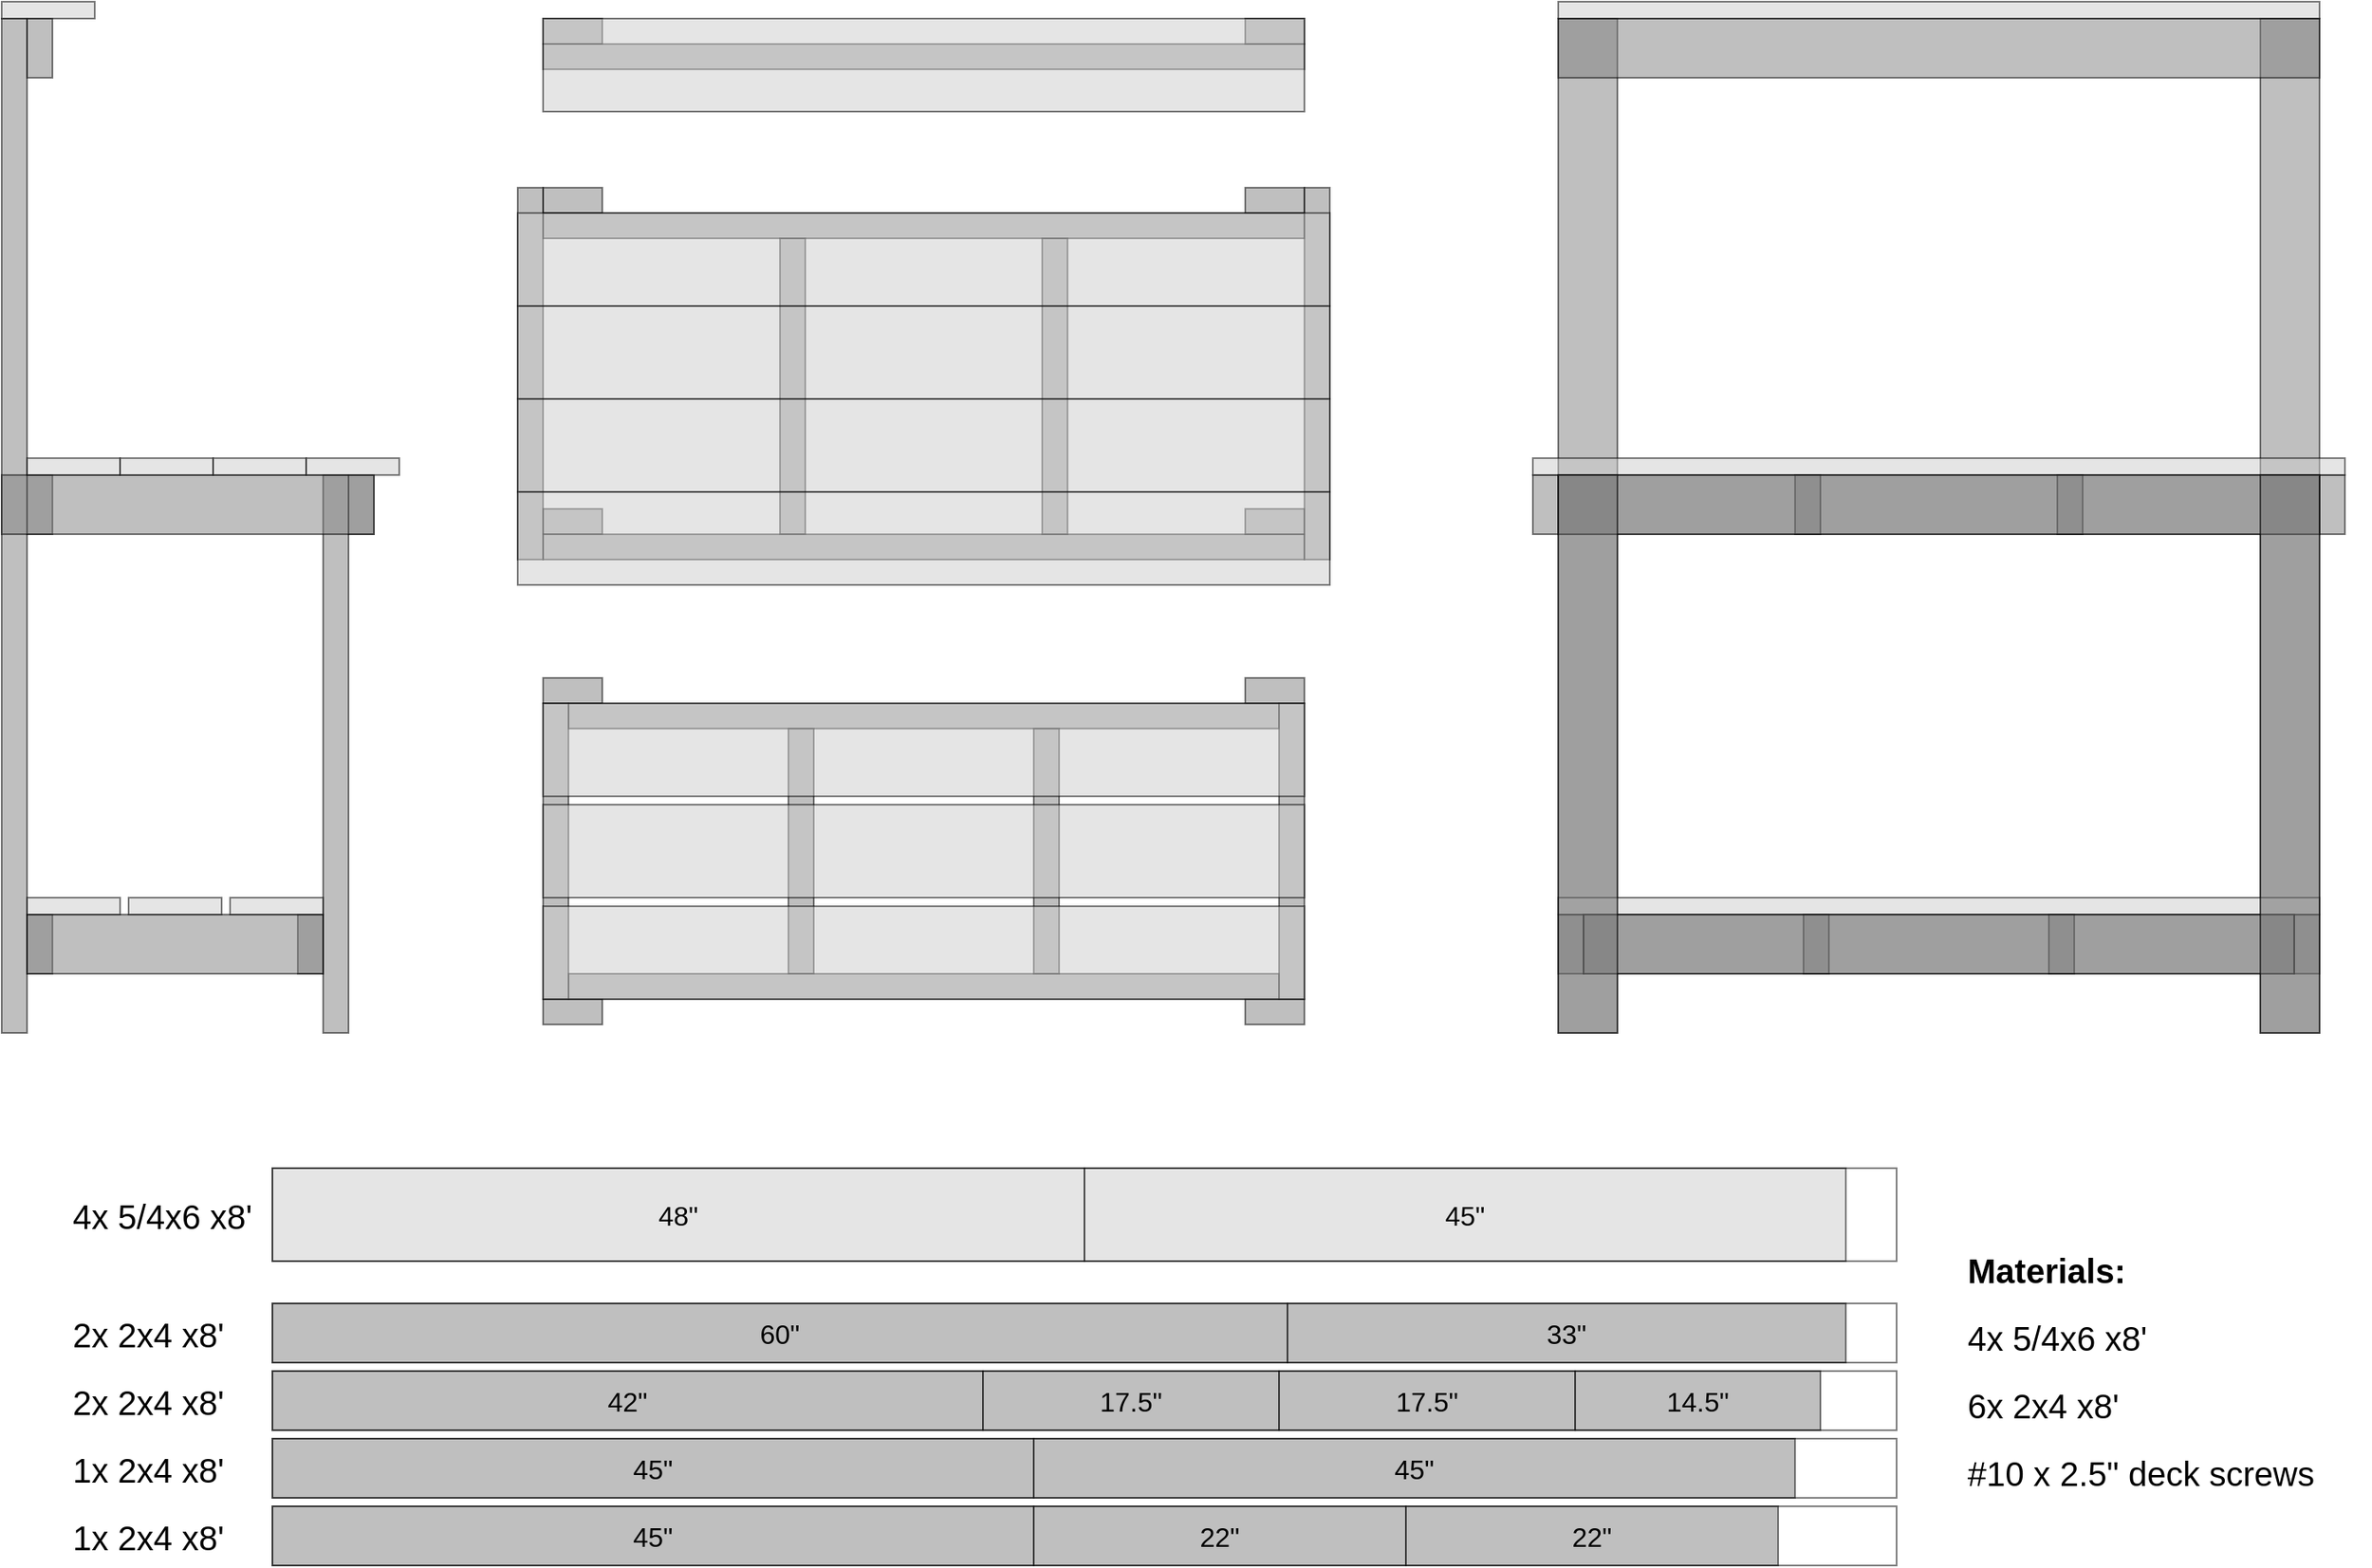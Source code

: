 <mxfile version="13.1.1" type="github">
  <diagram id="kSFpAXY7mbcNbA7Py6dM" name="Page-1">
    <mxGraphModel dx="1549" dy="1044" grid="1" gridSize="5" guides="1" tooltips="1" connect="1" arrows="1" fold="1" page="1" pageScale="1" pageWidth="1700" pageHeight="1100" math="0" shadow="0">
      <root>
        <mxCell id="0" />
        <mxCell id="1" parent="0" />
        <mxCell id="c9UWCFrcOHikl9ARo72L-70" value="" style="rounded=0;whiteSpace=wrap;html=1;opacity=50;fillColor=#808080;" vertex="1" parent="1">
          <mxGeometry x="1495" y="80" width="35" height="600" as="geometry" />
        </mxCell>
        <mxCell id="c9UWCFrcOHikl9ARo72L-54" value="" style="rounded=0;whiteSpace=wrap;html=1;opacity=50;fillColor=#808080;" vertex="1" parent="1">
          <mxGeometry x="1080" y="80" width="35" height="600" as="geometry" />
        </mxCell>
        <mxCell id="c9UWCFrcOHikl9ARo72L-62" value="" style="rounded=0;whiteSpace=wrap;html=1;opacity=50;fillColor=#808080;" vertex="1" parent="1">
          <mxGeometry x="1095" y="610" width="420" height="35" as="geometry" />
        </mxCell>
        <mxCell id="c9UWCFrcOHikl9ARo72L-61" value="" style="rounded=0;whiteSpace=wrap;html=1;opacity=50;fillColor=#808080;" vertex="1" parent="1">
          <mxGeometry x="1080" y="350" width="450" height="35" as="geometry" />
        </mxCell>
        <mxCell id="c9UWCFrcOHikl9ARo72L-1" value="" style="rounded=0;whiteSpace=wrap;html=1;opacity=50;fillColor=#808080;" vertex="1" parent="1">
          <mxGeometry x="160" y="80" width="15" height="600" as="geometry" />
        </mxCell>
        <mxCell id="c9UWCFrcOHikl9ARo72L-2" value="" style="rounded=0;whiteSpace=wrap;html=1;opacity=50;fillColor=#808080;" vertex="1" parent="1">
          <mxGeometry x="350" y="350" width="15" height="330" as="geometry" />
        </mxCell>
        <mxCell id="c9UWCFrcOHikl9ARo72L-3" value="" style="rounded=0;whiteSpace=wrap;html=1;opacity=50;fillColor=#808080;" vertex="1" parent="1">
          <mxGeometry x="175" y="80" width="15" height="35" as="geometry" />
        </mxCell>
        <mxCell id="c9UWCFrcOHikl9ARo72L-4" value="" style="rounded=0;whiteSpace=wrap;html=1;opacity=50;fillColor=#808080;" vertex="1" parent="1">
          <mxGeometry x="365" y="350" width="15" height="35" as="geometry" />
        </mxCell>
        <mxCell id="c9UWCFrcOHikl9ARo72L-5" value="" style="rounded=0;whiteSpace=wrap;html=1;opacity=50;fillColor=#808080;" vertex="1" parent="1">
          <mxGeometry x="175" y="350" width="15" height="35" as="geometry" />
        </mxCell>
        <mxCell id="c9UWCFrcOHikl9ARo72L-6" value="" style="rounded=0;whiteSpace=wrap;html=1;opacity=50;fillColor=#808080;" vertex="1" parent="1">
          <mxGeometry x="175" y="610" width="15" height="35" as="geometry" />
        </mxCell>
        <mxCell id="c9UWCFrcOHikl9ARo72L-7" value="" style="rounded=0;whiteSpace=wrap;html=1;opacity=50;fillColor=#808080;" vertex="1" parent="1">
          <mxGeometry x="335" y="610" width="15" height="35" as="geometry" />
        </mxCell>
        <mxCell id="c9UWCFrcOHikl9ARo72L-8" value="" style="rounded=0;whiteSpace=wrap;html=1;opacity=50;fillColor=#808080;" vertex="1" parent="1">
          <mxGeometry x="160" y="350" width="220" height="35" as="geometry" />
        </mxCell>
        <mxCell id="c9UWCFrcOHikl9ARo72L-9" value="" style="rounded=0;whiteSpace=wrap;html=1;opacity=50;fillColor=#808080;" vertex="1" parent="1">
          <mxGeometry x="175" y="610" width="175" height="35" as="geometry" />
        </mxCell>
        <mxCell id="c9UWCFrcOHikl9ARo72L-10" value="" style="rounded=0;whiteSpace=wrap;html=1;opacity=50;fillColor=#CCCCCC;" vertex="1" parent="1">
          <mxGeometry x="160" y="70" width="55" height="10" as="geometry" />
        </mxCell>
        <mxCell id="c9UWCFrcOHikl9ARo72L-11" value="" style="rounded=0;whiteSpace=wrap;html=1;opacity=50;fillColor=#CCCCCC;" vertex="1" parent="1">
          <mxGeometry x="175" y="340" width="55" height="10" as="geometry" />
        </mxCell>
        <mxCell id="c9UWCFrcOHikl9ARo72L-12" value="" style="rounded=0;whiteSpace=wrap;html=1;opacity=50;fillColor=#CCCCCC;" vertex="1" parent="1">
          <mxGeometry x="230" y="340" width="55" height="10" as="geometry" />
        </mxCell>
        <mxCell id="c9UWCFrcOHikl9ARo72L-13" value="" style="rounded=0;whiteSpace=wrap;html=1;opacity=50;fillColor=#CCCCCC;" vertex="1" parent="1">
          <mxGeometry x="285" y="340" width="55" height="10" as="geometry" />
        </mxCell>
        <mxCell id="c9UWCFrcOHikl9ARo72L-14" value="" style="rounded=0;whiteSpace=wrap;html=1;opacity=50;fillColor=#CCCCCC;" vertex="1" parent="1">
          <mxGeometry x="340" y="340" width="55" height="10" as="geometry" />
        </mxCell>
        <mxCell id="c9UWCFrcOHikl9ARo72L-15" value="" style="rounded=0;whiteSpace=wrap;html=1;opacity=50;fillColor=#CCCCCC;" vertex="1" parent="1">
          <mxGeometry x="175" y="600" width="55" height="10" as="geometry" />
        </mxCell>
        <mxCell id="c9UWCFrcOHikl9ARo72L-16" value="" style="rounded=0;whiteSpace=wrap;html=1;opacity=50;fillColor=#CCCCCC;" vertex="1" parent="1">
          <mxGeometry x="235" y="600" width="55" height="10" as="geometry" />
        </mxCell>
        <mxCell id="c9UWCFrcOHikl9ARo72L-17" value="" style="rounded=0;whiteSpace=wrap;html=1;opacity=50;fillColor=#CCCCCC;" vertex="1" parent="1">
          <mxGeometry x="295" y="600" width="55" height="10" as="geometry" />
        </mxCell>
        <mxCell id="c9UWCFrcOHikl9ARo72L-20" value="" style="rounded=0;whiteSpace=wrap;html=1;opacity=50;fillColor=#808080;" vertex="1" parent="1">
          <mxGeometry x="480" y="80" width="35" height="15" as="geometry" />
        </mxCell>
        <mxCell id="c9UWCFrcOHikl9ARo72L-21" value="" style="rounded=0;whiteSpace=wrap;html=1;opacity=50;fillColor=#808080;" vertex="1" parent="1">
          <mxGeometry x="480" y="95" width="450" height="15" as="geometry" />
        </mxCell>
        <mxCell id="c9UWCFrcOHikl9ARo72L-22" value="" style="rounded=0;whiteSpace=wrap;html=1;opacity=50;fillColor=#808080;" vertex="1" parent="1">
          <mxGeometry x="895" y="80" width="35" height="15" as="geometry" />
        </mxCell>
        <mxCell id="c9UWCFrcOHikl9ARo72L-24" value="" style="rounded=0;whiteSpace=wrap;html=1;opacity=50;fillColor=#808080;" vertex="1" parent="1">
          <mxGeometry x="480" y="180" width="35" height="15" as="geometry" />
        </mxCell>
        <mxCell id="c9UWCFrcOHikl9ARo72L-25" value="" style="rounded=0;whiteSpace=wrap;html=1;opacity=50;fillColor=#808080;" vertex="1" parent="1">
          <mxGeometry x="480" y="195" width="450" height="15" as="geometry" />
        </mxCell>
        <mxCell id="c9UWCFrcOHikl9ARo72L-26" value="" style="rounded=0;whiteSpace=wrap;html=1;opacity=50;fillColor=#808080;" vertex="1" parent="1">
          <mxGeometry x="895" y="180" width="35" height="15" as="geometry" />
        </mxCell>
        <mxCell id="c9UWCFrcOHikl9ARo72L-28" value="" style="rounded=0;whiteSpace=wrap;html=1;opacity=50;fillColor=#808080;" vertex="1" parent="1">
          <mxGeometry x="620" y="210" width="15" height="175" as="geometry" />
        </mxCell>
        <mxCell id="c9UWCFrcOHikl9ARo72L-29" value="" style="rounded=0;whiteSpace=wrap;html=1;opacity=50;fillColor=#808080;" vertex="1" parent="1">
          <mxGeometry x="480" y="370" width="35" height="15" as="geometry" />
        </mxCell>
        <mxCell id="c9UWCFrcOHikl9ARo72L-30" value="" style="rounded=0;whiteSpace=wrap;html=1;opacity=50;fillColor=#808080;" vertex="1" parent="1">
          <mxGeometry x="480" y="385" width="450" height="15" as="geometry" />
        </mxCell>
        <mxCell id="c9UWCFrcOHikl9ARo72L-31" value="" style="rounded=0;whiteSpace=wrap;html=1;opacity=50;fillColor=#808080;" vertex="1" parent="1">
          <mxGeometry x="895" y="370" width="35" height="15" as="geometry" />
        </mxCell>
        <mxCell id="c9UWCFrcOHikl9ARo72L-32" value="" style="rounded=0;whiteSpace=wrap;html=1;opacity=50;fillColor=#808080;" vertex="1" parent="1">
          <mxGeometry x="465" y="180" width="15" height="220" as="geometry" />
        </mxCell>
        <mxCell id="c9UWCFrcOHikl9ARo72L-33" value="" style="rounded=0;whiteSpace=wrap;html=1;opacity=50;fillColor=#808080;" vertex="1" parent="1">
          <mxGeometry x="930" y="180" width="15" height="220" as="geometry" />
        </mxCell>
        <mxCell id="c9UWCFrcOHikl9ARo72L-34" value="" style="rounded=0;whiteSpace=wrap;html=1;opacity=50;fillColor=#808080;" vertex="1" parent="1">
          <mxGeometry x="775" y="210" width="15" height="175" as="geometry" />
        </mxCell>
        <mxCell id="c9UWCFrcOHikl9ARo72L-35" value="" style="rounded=0;whiteSpace=wrap;html=1;opacity=50;fillColor=#808080;" vertex="1" parent="1">
          <mxGeometry x="480" y="470" width="35" height="15" as="geometry" />
        </mxCell>
        <mxCell id="c9UWCFrcOHikl9ARo72L-36" value="" style="rounded=0;whiteSpace=wrap;html=1;opacity=50;fillColor=#808080;" vertex="1" parent="1">
          <mxGeometry x="495" y="485" width="420" height="15" as="geometry" />
        </mxCell>
        <mxCell id="c9UWCFrcOHikl9ARo72L-37" value="" style="rounded=0;whiteSpace=wrap;html=1;opacity=50;fillColor=#808080;" vertex="1" parent="1">
          <mxGeometry x="895" y="470" width="35" height="15" as="geometry" />
        </mxCell>
        <mxCell id="c9UWCFrcOHikl9ARo72L-39" value="" style="rounded=0;whiteSpace=wrap;html=1;opacity=50;fillColor=#808080;" vertex="1" parent="1">
          <mxGeometry x="625" y="500" width="15" height="145" as="geometry" />
        </mxCell>
        <mxCell id="c9UWCFrcOHikl9ARo72L-40" value="" style="rounded=0;whiteSpace=wrap;html=1;opacity=50;fillColor=#808080;" vertex="1" parent="1">
          <mxGeometry x="480" y="660" width="35" height="15" as="geometry" />
        </mxCell>
        <mxCell id="c9UWCFrcOHikl9ARo72L-41" value="" style="rounded=0;whiteSpace=wrap;html=1;opacity=50;fillColor=#808080;" vertex="1" parent="1">
          <mxGeometry x="495" y="645" width="420" height="15" as="geometry" />
        </mxCell>
        <mxCell id="c9UWCFrcOHikl9ARo72L-42" value="" style="rounded=0;whiteSpace=wrap;html=1;opacity=50;fillColor=#808080;" vertex="1" parent="1">
          <mxGeometry x="895" y="660" width="35" height="15" as="geometry" />
        </mxCell>
        <mxCell id="c9UWCFrcOHikl9ARo72L-43" value="" style="rounded=0;whiteSpace=wrap;html=1;opacity=50;fillColor=#808080;" vertex="1" parent="1">
          <mxGeometry x="480" y="485" width="15" height="175" as="geometry" />
        </mxCell>
        <mxCell id="c9UWCFrcOHikl9ARo72L-44" value="" style="rounded=0;whiteSpace=wrap;html=1;opacity=50;fillColor=#808080;" vertex="1" parent="1">
          <mxGeometry x="915" y="485" width="15" height="175" as="geometry" />
        </mxCell>
        <mxCell id="c9UWCFrcOHikl9ARo72L-45" value="" style="rounded=0;whiteSpace=wrap;html=1;opacity=50;fillColor=#808080;" vertex="1" parent="1">
          <mxGeometry x="770" y="500" width="15" height="145" as="geometry" />
        </mxCell>
        <mxCell id="c9UWCFrcOHikl9ARo72L-47" value="" style="rounded=0;whiteSpace=wrap;html=1;opacity=50;fillColor=#CCCCCC;" vertex="1" parent="1">
          <mxGeometry x="480" y="545" width="450" height="55" as="geometry" />
        </mxCell>
        <mxCell id="c9UWCFrcOHikl9ARo72L-48" value="" style="rounded=0;whiteSpace=wrap;html=1;opacity=50;fillColor=#CCCCCC;" vertex="1" parent="1">
          <mxGeometry x="480" y="605" width="450" height="55" as="geometry" />
        </mxCell>
        <mxCell id="c9UWCFrcOHikl9ARo72L-49" value="" style="rounded=0;whiteSpace=wrap;html=1;opacity=50;fillColor=#CCCCCC;" vertex="1" parent="1">
          <mxGeometry x="465" y="250" width="480" height="55" as="geometry" />
        </mxCell>
        <mxCell id="c9UWCFrcOHikl9ARo72L-50" value="" style="rounded=0;whiteSpace=wrap;html=1;opacity=50;fillColor=#CCCCCC;" vertex="1" parent="1">
          <mxGeometry x="465" y="305" width="480" height="55" as="geometry" />
        </mxCell>
        <mxCell id="c9UWCFrcOHikl9ARo72L-51" value="" style="rounded=0;whiteSpace=wrap;html=1;opacity=50;fillColor=#CCCCCC;" vertex="1" parent="1">
          <mxGeometry x="465" y="360" width="480" height="55" as="geometry" />
        </mxCell>
        <mxCell id="c9UWCFrcOHikl9ARo72L-27" value="" style="rounded=0;whiteSpace=wrap;html=1;opacity=50;fillColor=#CCCCCC;" vertex="1" parent="1">
          <mxGeometry x="465" y="195" width="480" height="55" as="geometry" />
        </mxCell>
        <mxCell id="c9UWCFrcOHikl9ARo72L-38" value="" style="rounded=0;whiteSpace=wrap;html=1;opacity=50;fillColor=#CCCCCC;" vertex="1" parent="1">
          <mxGeometry x="480" y="485" width="450" height="55" as="geometry" />
        </mxCell>
        <mxCell id="c9UWCFrcOHikl9ARo72L-23" value="" style="rounded=0;whiteSpace=wrap;html=1;opacity=50;fillColor=#CCCCCC;" vertex="1" parent="1">
          <mxGeometry x="480" y="80" width="450" height="55" as="geometry" />
        </mxCell>
        <mxCell id="c9UWCFrcOHikl9ARo72L-56" value="" style="rounded=0;whiteSpace=wrap;html=1;opacity=50;fillColor=#808080;" vertex="1" parent="1">
          <mxGeometry x="1080" y="80" width="450" height="35" as="geometry" />
        </mxCell>
        <mxCell id="c9UWCFrcOHikl9ARo72L-57" value="" style="rounded=0;whiteSpace=wrap;html=1;opacity=50;fillColor=#808080;" vertex="1" parent="1">
          <mxGeometry x="1530" y="350" width="15" height="35" as="geometry" />
        </mxCell>
        <mxCell id="c9UWCFrcOHikl9ARo72L-58" value="" style="rounded=0;whiteSpace=wrap;html=1;opacity=50;fillColor=#808080;" vertex="1" parent="1">
          <mxGeometry x="1065" y="350" width="15" height="35" as="geometry" />
        </mxCell>
        <mxCell id="c9UWCFrcOHikl9ARo72L-59" value="" style="rounded=0;whiteSpace=wrap;html=1;opacity=50;fillColor=#808080;" vertex="1" parent="1">
          <mxGeometry x="1080" y="610" width="15" height="35" as="geometry" />
        </mxCell>
        <mxCell id="c9UWCFrcOHikl9ARo72L-60" value="" style="rounded=0;whiteSpace=wrap;html=1;opacity=50;fillColor=#808080;" vertex="1" parent="1">
          <mxGeometry x="1515" y="610" width="15" height="35" as="geometry" />
        </mxCell>
        <mxCell id="c9UWCFrcOHikl9ARo72L-63" value="" style="rounded=0;whiteSpace=wrap;html=1;opacity=50;fillColor=#CCCCCC;" vertex="1" parent="1">
          <mxGeometry x="1080" y="70" width="450" height="10" as="geometry" />
        </mxCell>
        <mxCell id="c9UWCFrcOHikl9ARo72L-64" value="" style="rounded=0;whiteSpace=wrap;html=1;opacity=50;fillColor=#CCCCCC;" vertex="1" parent="1">
          <mxGeometry x="1065" y="340" width="480" height="10" as="geometry" />
        </mxCell>
        <mxCell id="c9UWCFrcOHikl9ARo72L-67" value="" style="rounded=0;whiteSpace=wrap;html=1;opacity=50;fillColor=#CCCCCC;" vertex="1" parent="1">
          <mxGeometry x="1080" y="600" width="450" height="10" as="geometry" />
        </mxCell>
        <mxCell id="c9UWCFrcOHikl9ARo72L-74" value="" style="rounded=0;whiteSpace=wrap;html=1;opacity=50;fillColor=#808080;" vertex="1" parent="1">
          <mxGeometry x="1225" y="610" width="15" height="35" as="geometry" />
        </mxCell>
        <mxCell id="c9UWCFrcOHikl9ARo72L-75" value="" style="rounded=0;whiteSpace=wrap;html=1;opacity=50;fillColor=#808080;" vertex="1" parent="1">
          <mxGeometry x="1370" y="610" width="15" height="35" as="geometry" />
        </mxCell>
        <mxCell id="c9UWCFrcOHikl9ARo72L-76" value="" style="rounded=0;whiteSpace=wrap;html=1;opacity=50;fillColor=#808080;" vertex="1" parent="1">
          <mxGeometry x="1220" y="350" width="15" height="35" as="geometry" />
        </mxCell>
        <mxCell id="c9UWCFrcOHikl9ARo72L-77" value="" style="rounded=0;whiteSpace=wrap;html=1;opacity=50;fillColor=#808080;" vertex="1" parent="1">
          <mxGeometry x="1375" y="350" width="15" height="35" as="geometry" />
        </mxCell>
        <mxCell id="c9UWCFrcOHikl9ARo72L-78" value="" style="rounded=0;whiteSpace=wrap;html=1;opacity=50;fillColor=#808080;" vertex="1" parent="1">
          <mxGeometry x="1080" y="350" width="450" height="35" as="geometry" />
        </mxCell>
        <mxCell id="c9UWCFrcOHikl9ARo72L-79" value="" style="rounded=0;whiteSpace=wrap;html=1;opacity=50;fillColor=#808080;" vertex="1" parent="1">
          <mxGeometry x="1095" y="610" width="420" height="35" as="geometry" />
        </mxCell>
        <mxCell id="c9UWCFrcOHikl9ARo72L-71" value="" style="rounded=0;whiteSpace=wrap;html=1;opacity=50;fillColor=#808080;" vertex="1" parent="1">
          <mxGeometry x="1495" y="350" width="35" height="330" as="geometry" />
        </mxCell>
        <mxCell id="c9UWCFrcOHikl9ARo72L-55" value="" style="rounded=0;whiteSpace=wrap;html=1;opacity=50;fillColor=#808080;" vertex="1" parent="1">
          <mxGeometry x="1080" y="350" width="35" height="330" as="geometry" />
        </mxCell>
        <mxCell id="c9UWCFrcOHikl9ARo72L-52" value="48&quot;" style="rounded=0;whiteSpace=wrap;html=1;opacity=50;fillColor=#CCCCCC;fontSize=16;" vertex="1" parent="1">
          <mxGeometry x="320" y="760" width="480" height="55" as="geometry" />
        </mxCell>
        <mxCell id="c9UWCFrcOHikl9ARo72L-53" value="45&quot;" style="rounded=0;whiteSpace=wrap;html=1;opacity=50;fillColor=#CCCCCC;fontSize=16;" vertex="1" parent="1">
          <mxGeometry x="800" y="760" width="450" height="55" as="geometry" />
        </mxCell>
        <mxCell id="c9UWCFrcOHikl9ARo72L-80" value="45&quot;" style="rounded=0;whiteSpace=wrap;html=1;opacity=50;fillColor=#808080;fontSize=16;" vertex="1" parent="1">
          <mxGeometry x="320" y="920" width="450" height="35" as="geometry" />
        </mxCell>
        <mxCell id="c9UWCFrcOHikl9ARo72L-81" value="60&quot;" style="rounded=0;whiteSpace=wrap;html=1;opacity=50;fillColor=#808080;fontSize=16;" vertex="1" parent="1">
          <mxGeometry x="320" y="840" width="600" height="35" as="geometry" />
        </mxCell>
        <mxCell id="c9UWCFrcOHikl9ARo72L-82" value="42&quot;" style="rounded=0;whiteSpace=wrap;html=1;opacity=50;fillColor=#808080;fontSize=16;" vertex="1" parent="1">
          <mxGeometry x="320" y="880" width="420" height="35" as="geometry" />
        </mxCell>
        <mxCell id="c9UWCFrcOHikl9ARo72L-83" value="33&quot;" style="rounded=0;whiteSpace=wrap;html=1;opacity=50;fillColor=#808080;fontSize=16;" vertex="1" parent="1">
          <mxGeometry x="920" y="840" width="330" height="35" as="geometry" />
        </mxCell>
        <mxCell id="c9UWCFrcOHikl9ARo72L-84" value="17.5&quot;" style="rounded=0;whiteSpace=wrap;html=1;opacity=50;fillColor=#808080;fontSize=16;" vertex="1" parent="1">
          <mxGeometry x="740" y="880" width="175" height="35" as="geometry" />
        </mxCell>
        <mxCell id="c9UWCFrcOHikl9ARo72L-85" value="17.5&quot;" style="rounded=0;whiteSpace=wrap;html=1;opacity=50;fillColor=#808080;fontSize=16;" vertex="1" parent="1">
          <mxGeometry x="915" y="880" width="175" height="35" as="geometry" />
        </mxCell>
        <mxCell id="c9UWCFrcOHikl9ARo72L-86" value="14.5&quot;" style="rounded=0;whiteSpace=wrap;html=1;opacity=50;fillColor=#808080;fontSize=16;" vertex="1" parent="1">
          <mxGeometry x="1090" y="880" width="145" height="35" as="geometry" />
        </mxCell>
        <mxCell id="c9UWCFrcOHikl9ARo72L-87" value="45&quot;" style="rounded=0;whiteSpace=wrap;html=1;opacity=50;fillColor=#808080;fontSize=16;" vertex="1" parent="1">
          <mxGeometry x="770" y="920" width="450" height="35" as="geometry" />
        </mxCell>
        <mxCell id="c9UWCFrcOHikl9ARo72L-88" value="45&quot;" style="rounded=0;whiteSpace=wrap;html=1;opacity=50;fillColor=#808080;fontSize=16;" vertex="1" parent="1">
          <mxGeometry x="320" y="960" width="450" height="35" as="geometry" />
        </mxCell>
        <mxCell id="c9UWCFrcOHikl9ARo72L-89" value="22&quot;" style="rounded=0;whiteSpace=wrap;html=1;opacity=50;fillColor=#808080;fontSize=16;" vertex="1" parent="1">
          <mxGeometry x="770" y="960" width="220" height="35" as="geometry" />
        </mxCell>
        <mxCell id="c9UWCFrcOHikl9ARo72L-90" value="22&quot;" style="rounded=0;whiteSpace=wrap;html=1;opacity=50;fillColor=#808080;fontSize=16;" vertex="1" parent="1">
          <mxGeometry x="990" y="960" width="220" height="35" as="geometry" />
        </mxCell>
        <mxCell id="c9UWCFrcOHikl9ARo72L-91" value="4x 5/4x6 x8&#39;" style="text;html=1;strokeColor=none;fillColor=none;align=left;verticalAlign=middle;whiteSpace=wrap;rounded=0;opacity=50;fontSize=20;fontStyle=0" vertex="1" parent="1">
          <mxGeometry x="200" y="760" width="120" height="55" as="geometry" />
        </mxCell>
        <mxCell id="c9UWCFrcOHikl9ARo72L-93" value="2x 2x4 x8&#39;" style="text;html=1;strokeColor=none;fillColor=none;align=left;verticalAlign=middle;whiteSpace=wrap;rounded=0;opacity=50;fontSize=20;fontStyle=0" vertex="1" parent="1">
          <mxGeometry x="200" y="840" width="120" height="35" as="geometry" />
        </mxCell>
        <mxCell id="c9UWCFrcOHikl9ARo72L-94" value="2x 2x4 x8&#39;" style="text;html=1;strokeColor=none;fillColor=none;align=left;verticalAlign=middle;whiteSpace=wrap;rounded=0;opacity=50;fontSize=20;fontStyle=0" vertex="1" parent="1">
          <mxGeometry x="200" y="880" width="120" height="35" as="geometry" />
        </mxCell>
        <mxCell id="c9UWCFrcOHikl9ARo72L-95" value="1x 2x4 x8&#39;" style="text;html=1;strokeColor=none;fillColor=none;align=left;verticalAlign=middle;whiteSpace=wrap;rounded=0;opacity=50;fontSize=20;fontStyle=0" vertex="1" parent="1">
          <mxGeometry x="200" y="920" width="120" height="35" as="geometry" />
        </mxCell>
        <mxCell id="c9UWCFrcOHikl9ARo72L-96" value="1x 2x4 x8&#39;" style="text;html=1;strokeColor=none;fillColor=none;align=left;verticalAlign=middle;whiteSpace=wrap;rounded=0;opacity=50;fontSize=20;fontStyle=0" vertex="1" parent="1">
          <mxGeometry x="200" y="960" width="120" height="35" as="geometry" />
        </mxCell>
        <mxCell id="c9UWCFrcOHikl9ARo72L-97" value="" style="rounded=0;whiteSpace=wrap;html=1;opacity=50;fillColor=none;fontSize=16;" vertex="1" parent="1">
          <mxGeometry x="320" y="760" width="960" height="55" as="geometry" />
        </mxCell>
        <mxCell id="c9UWCFrcOHikl9ARo72L-98" value="" style="rounded=0;whiteSpace=wrap;html=1;opacity=50;fillColor=none;fontSize=16;" vertex="1" parent="1">
          <mxGeometry x="320" y="840" width="960" height="35" as="geometry" />
        </mxCell>
        <mxCell id="c9UWCFrcOHikl9ARo72L-99" value="" style="rounded=0;whiteSpace=wrap;html=1;opacity=50;fillColor=none;fontSize=16;" vertex="1" parent="1">
          <mxGeometry x="320" y="880" width="960" height="35" as="geometry" />
        </mxCell>
        <mxCell id="c9UWCFrcOHikl9ARo72L-100" value="" style="rounded=0;whiteSpace=wrap;html=1;opacity=50;fillColor=none;fontSize=16;" vertex="1" parent="1">
          <mxGeometry x="320" y="920" width="960" height="35" as="geometry" />
        </mxCell>
        <mxCell id="c9UWCFrcOHikl9ARo72L-101" value="" style="rounded=0;whiteSpace=wrap;html=1;opacity=50;fillColor=none;fontSize=16;" vertex="1" parent="1">
          <mxGeometry x="320" y="960" width="960" height="35" as="geometry" />
        </mxCell>
        <mxCell id="c9UWCFrcOHikl9ARo72L-103" value="Materials:" style="text;html=1;strokeColor=none;fillColor=none;align=left;verticalAlign=middle;whiteSpace=wrap;rounded=0;opacity=50;fontSize=20;fontStyle=1" vertex="1" parent="1">
          <mxGeometry x="1320" y="800" width="240" height="40" as="geometry" />
        </mxCell>
        <mxCell id="c9UWCFrcOHikl9ARo72L-104" value="4x 5/4x6 x8&#39;" style="text;html=1;strokeColor=none;fillColor=none;align=left;verticalAlign=middle;whiteSpace=wrap;rounded=0;opacity=50;fontSize=20;fontStyle=0" vertex="1" parent="1">
          <mxGeometry x="1320" y="840" width="240" height="40" as="geometry" />
        </mxCell>
        <mxCell id="c9UWCFrcOHikl9ARo72L-105" value="6x 2x4 x8&#39;" style="text;html=1;strokeColor=none;fillColor=none;align=left;verticalAlign=middle;whiteSpace=wrap;rounded=0;opacity=50;fontSize=20;fontStyle=0" vertex="1" parent="1">
          <mxGeometry x="1320" y="880" width="240" height="40" as="geometry" />
        </mxCell>
        <mxCell id="c9UWCFrcOHikl9ARo72L-106" value="#10 x 2.5&quot; deck screws" style="text;html=1;strokeColor=none;fillColor=none;align=left;verticalAlign=middle;whiteSpace=wrap;rounded=0;opacity=50;fontSize=20;fontStyle=0" vertex="1" parent="1">
          <mxGeometry x="1320" y="920" width="235" height="40" as="geometry" />
        </mxCell>
      </root>
    </mxGraphModel>
  </diagram>
</mxfile>

